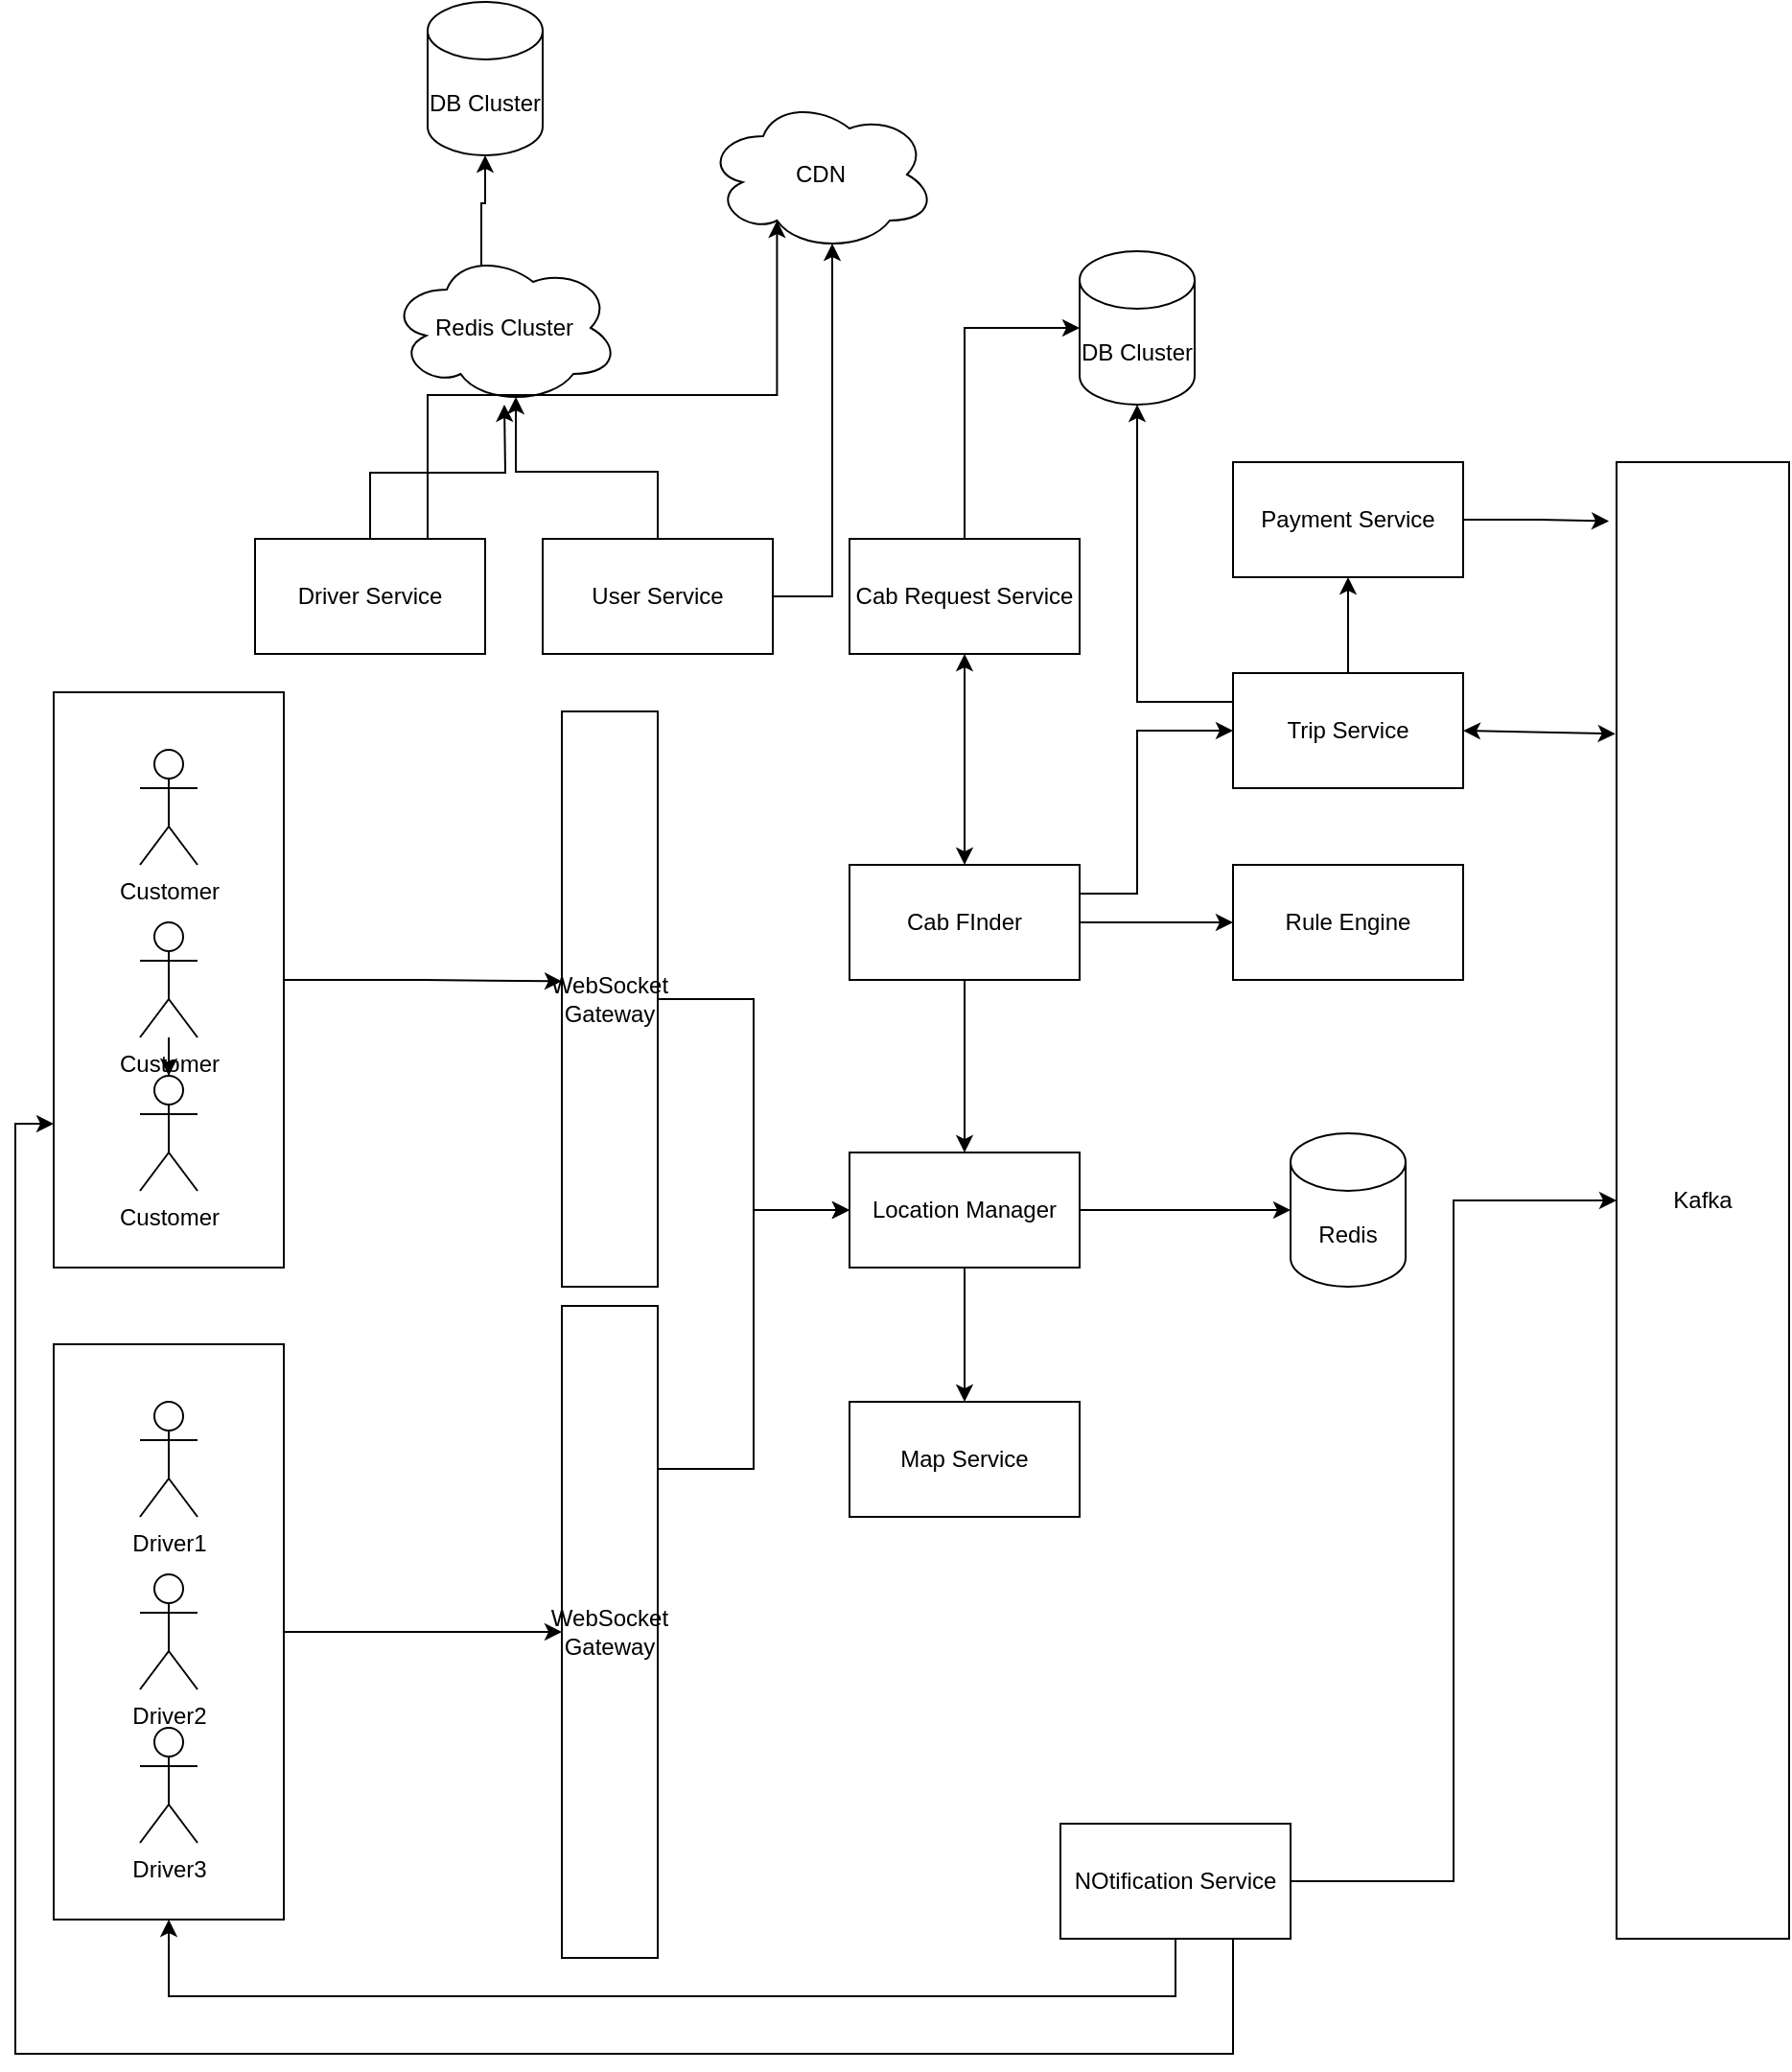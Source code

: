 <mxfile version="22.1.17" type="github">
  <diagram name="Page-1" id="OVm1V5rvUiN5_n777IS2">
    <mxGraphModel dx="1858" dy="1692" grid="1" gridSize="10" guides="1" tooltips="1" connect="1" arrows="1" fold="1" page="1" pageScale="1" pageWidth="850" pageHeight="1100" math="0" shadow="0">
      <root>
        <mxCell id="0" />
        <mxCell id="1" parent="0" />
        <mxCell id="6h84PF4SdJqPQpqpmfc6-9" style="edgeStyle=orthogonalEdgeStyle;rounded=0;orthogonalLoop=1;jettySize=auto;html=1;exitX=1;exitY=0.5;exitDx=0;exitDy=0;entryX=0;entryY=0.5;entryDx=0;entryDy=0;" parent="1" source="6h84PF4SdJqPQpqpmfc6-5" target="6h84PF4SdJqPQpqpmfc6-8" edge="1">
          <mxGeometry relative="1" as="geometry" />
        </mxCell>
        <mxCell id="6h84PF4SdJqPQpqpmfc6-5" value="" style="rounded=0;whiteSpace=wrap;html=1;" parent="1" vertex="1">
          <mxGeometry x="25" y="180" width="120" height="300" as="geometry" />
        </mxCell>
        <mxCell id="6h84PF4SdJqPQpqpmfc6-2" value="Driver2" style="shape=umlActor;verticalLabelPosition=bottom;verticalAlign=top;html=1;outlineConnect=0;" parent="1" vertex="1">
          <mxGeometry x="70" y="300" width="30" height="60" as="geometry" />
        </mxCell>
        <mxCell id="6h84PF4SdJqPQpqpmfc6-3" value="Driver1" style="shape=umlActor;verticalLabelPosition=bottom;verticalAlign=top;html=1;outlineConnect=0;" parent="1" vertex="1">
          <mxGeometry x="70" y="210" width="30" height="60" as="geometry" />
        </mxCell>
        <mxCell id="6h84PF4SdJqPQpqpmfc6-4" value="Driver3" style="shape=umlActor;verticalLabelPosition=bottom;verticalAlign=top;html=1;outlineConnect=0;" parent="1" vertex="1">
          <mxGeometry x="70" y="380" width="30" height="60" as="geometry" />
        </mxCell>
        <mxCell id="6h84PF4SdJqPQpqpmfc6-27" style="edgeStyle=orthogonalEdgeStyle;rounded=0;orthogonalLoop=1;jettySize=auto;html=1;exitX=1;exitY=0.25;exitDx=0;exitDy=0;entryX=0;entryY=0.5;entryDx=0;entryDy=0;" parent="1" source="6h84PF4SdJqPQpqpmfc6-8" target="6h84PF4SdJqPQpqpmfc6-22" edge="1">
          <mxGeometry relative="1" as="geometry" />
        </mxCell>
        <mxCell id="6h84PF4SdJqPQpqpmfc6-8" value="WebSocket Gateway" style="rounded=0;whiteSpace=wrap;html=1;" parent="1" vertex="1">
          <mxGeometry x="290" y="160" width="50" height="340" as="geometry" />
        </mxCell>
        <mxCell id="6h84PF4SdJqPQpqpmfc6-15" value="" style="rounded=0;whiteSpace=wrap;html=1;" parent="1" vertex="1">
          <mxGeometry x="25" y="-160" width="120" height="300" as="geometry" />
        </mxCell>
        <mxCell id="6h84PF4SdJqPQpqpmfc6-19" value="" style="edgeStyle=orthogonalEdgeStyle;rounded=0;orthogonalLoop=1;jettySize=auto;html=1;" parent="1" source="6h84PF4SdJqPQpqpmfc6-16" target="6h84PF4SdJqPQpqpmfc6-18" edge="1">
          <mxGeometry relative="1" as="geometry" />
        </mxCell>
        <mxCell id="6h84PF4SdJqPQpqpmfc6-16" value="Customer" style="shape=umlActor;verticalLabelPosition=bottom;verticalAlign=top;html=1;outlineConnect=0;" parent="1" vertex="1">
          <mxGeometry x="70" y="-40" width="30" height="60" as="geometry" />
        </mxCell>
        <mxCell id="6h84PF4SdJqPQpqpmfc6-17" value="Customer" style="shape=umlActor;verticalLabelPosition=bottom;verticalAlign=top;html=1;outlineConnect=0;" parent="1" vertex="1">
          <mxGeometry x="70" y="-130" width="30" height="60" as="geometry" />
        </mxCell>
        <mxCell id="6h84PF4SdJqPQpqpmfc6-18" value="Customer" style="shape=umlActor;verticalLabelPosition=bottom;verticalAlign=top;html=1;outlineConnect=0;" parent="1" vertex="1">
          <mxGeometry x="70" y="40" width="30" height="60" as="geometry" />
        </mxCell>
        <mxCell id="6h84PF4SdJqPQpqpmfc6-24" style="edgeStyle=orthogonalEdgeStyle;rounded=0;orthogonalLoop=1;jettySize=auto;html=1;exitX=1;exitY=0.5;exitDx=0;exitDy=0;entryX=0;entryY=0.5;entryDx=0;entryDy=0;" parent="1" source="6h84PF4SdJqPQpqpmfc6-20" target="6h84PF4SdJqPQpqpmfc6-22" edge="1">
          <mxGeometry relative="1" as="geometry" />
        </mxCell>
        <mxCell id="6h84PF4SdJqPQpqpmfc6-20" value="WebSocket Gateway" style="rounded=0;whiteSpace=wrap;html=1;" parent="1" vertex="1">
          <mxGeometry x="290" y="-150" width="50" height="300" as="geometry" />
        </mxCell>
        <mxCell id="6h84PF4SdJqPQpqpmfc6-21" style="edgeStyle=orthogonalEdgeStyle;rounded=0;orthogonalLoop=1;jettySize=auto;html=1;exitX=1;exitY=0.5;exitDx=0;exitDy=0;entryX=0;entryY=0.469;entryDx=0;entryDy=0;entryPerimeter=0;" parent="1" source="6h84PF4SdJqPQpqpmfc6-15" target="6h84PF4SdJqPQpqpmfc6-20" edge="1">
          <mxGeometry relative="1" as="geometry" />
        </mxCell>
        <mxCell id="6h84PF4SdJqPQpqpmfc6-28" style="edgeStyle=orthogonalEdgeStyle;rounded=0;orthogonalLoop=1;jettySize=auto;html=1;exitX=0.5;exitY=1;exitDx=0;exitDy=0;entryX=0.5;entryY=0;entryDx=0;entryDy=0;" parent="1" source="6h84PF4SdJqPQpqpmfc6-22" target="6h84PF4SdJqPQpqpmfc6-23" edge="1">
          <mxGeometry relative="1" as="geometry" />
        </mxCell>
        <mxCell id="6h84PF4SdJqPQpqpmfc6-22" value="Location Manager" style="rounded=0;whiteSpace=wrap;html=1;" parent="1" vertex="1">
          <mxGeometry x="440" y="80" width="120" height="60" as="geometry" />
        </mxCell>
        <mxCell id="6h84PF4SdJqPQpqpmfc6-23" value="Map Service" style="rounded=0;whiteSpace=wrap;html=1;" parent="1" vertex="1">
          <mxGeometry x="440" y="210" width="120" height="60" as="geometry" />
        </mxCell>
        <mxCell id="6h84PF4SdJqPQpqpmfc6-29" value="Redis" style="shape=cylinder3;whiteSpace=wrap;html=1;boundedLbl=1;backgroundOutline=1;size=15;" parent="1" vertex="1">
          <mxGeometry x="670" y="70" width="60" height="80" as="geometry" />
        </mxCell>
        <mxCell id="6h84PF4SdJqPQpqpmfc6-30" style="edgeStyle=orthogonalEdgeStyle;rounded=0;orthogonalLoop=1;jettySize=auto;html=1;exitX=1;exitY=0.5;exitDx=0;exitDy=0;entryX=0;entryY=0.5;entryDx=0;entryDy=0;entryPerimeter=0;" parent="1" source="6h84PF4SdJqPQpqpmfc6-22" target="6h84PF4SdJqPQpqpmfc6-29" edge="1">
          <mxGeometry relative="1" as="geometry" />
        </mxCell>
        <mxCell id="6h84PF4SdJqPQpqpmfc6-33" style="edgeStyle=orthogonalEdgeStyle;rounded=0;orthogonalLoop=1;jettySize=auto;html=1;exitX=0.5;exitY=1;exitDx=0;exitDy=0;entryX=0.5;entryY=0;entryDx=0;entryDy=0;" parent="1" source="6h84PF4SdJqPQpqpmfc6-31" target="6h84PF4SdJqPQpqpmfc6-22" edge="1">
          <mxGeometry relative="1" as="geometry" />
        </mxCell>
        <mxCell id="6h84PF4SdJqPQpqpmfc6-34" style="edgeStyle=orthogonalEdgeStyle;rounded=0;orthogonalLoop=1;jettySize=auto;html=1;exitX=1;exitY=0.5;exitDx=0;exitDy=0;" parent="1" source="6h84PF4SdJqPQpqpmfc6-31" target="6h84PF4SdJqPQpqpmfc6-35" edge="1">
          <mxGeometry relative="1" as="geometry">
            <mxPoint x="640" y="-90" as="targetPoint" />
          </mxGeometry>
        </mxCell>
        <mxCell id="6h84PF4SdJqPQpqpmfc6-41" style="edgeStyle=orthogonalEdgeStyle;rounded=0;orthogonalLoop=1;jettySize=auto;html=1;exitX=1;exitY=0.25;exitDx=0;exitDy=0;entryX=0;entryY=0.5;entryDx=0;entryDy=0;" parent="1" source="6h84PF4SdJqPQpqpmfc6-31" target="6h84PF4SdJqPQpqpmfc6-40" edge="1">
          <mxGeometry relative="1" as="geometry">
            <Array as="points">
              <mxPoint x="590" y="-55" />
              <mxPoint x="590" y="-140" />
            </Array>
          </mxGeometry>
        </mxCell>
        <mxCell id="6h84PF4SdJqPQpqpmfc6-31" value="Cab FInder" style="rounded=0;whiteSpace=wrap;html=1;" parent="1" vertex="1">
          <mxGeometry x="440" y="-70" width="120" height="60" as="geometry" />
        </mxCell>
        <mxCell id="6h84PF4SdJqPQpqpmfc6-32" value="Cab Request Service" style="rounded=0;whiteSpace=wrap;html=1;" parent="1" vertex="1">
          <mxGeometry x="440" y="-240" width="120" height="60" as="geometry" />
        </mxCell>
        <mxCell id="6h84PF4SdJqPQpqpmfc6-35" value="Rule Engine" style="rounded=0;whiteSpace=wrap;html=1;" parent="1" vertex="1">
          <mxGeometry x="640" y="-70" width="120" height="60" as="geometry" />
        </mxCell>
        <mxCell id="6h84PF4SdJqPQpqpmfc6-39" value="" style="endArrow=classic;startArrow=classic;html=1;rounded=0;entryX=0.5;entryY=1;entryDx=0;entryDy=0;" parent="1" source="6h84PF4SdJqPQpqpmfc6-31" target="6h84PF4SdJqPQpqpmfc6-32" edge="1">
          <mxGeometry width="50" height="50" relative="1" as="geometry">
            <mxPoint x="380" y="10" as="sourcePoint" />
            <mxPoint x="430" y="-40" as="targetPoint" />
          </mxGeometry>
        </mxCell>
        <mxCell id="6h84PF4SdJqPQpqpmfc6-54" style="edgeStyle=orthogonalEdgeStyle;rounded=0;orthogonalLoop=1;jettySize=auto;html=1;exitX=0.5;exitY=0;exitDx=0;exitDy=0;entryX=0.5;entryY=1;entryDx=0;entryDy=0;" parent="1" source="6h84PF4SdJqPQpqpmfc6-40" target="6h84PF4SdJqPQpqpmfc6-53" edge="1">
          <mxGeometry relative="1" as="geometry" />
        </mxCell>
        <mxCell id="6h84PF4SdJqPQpqpmfc6-40" value="Trip Service" style="rounded=0;whiteSpace=wrap;html=1;" parent="1" vertex="1">
          <mxGeometry x="640" y="-170" width="120" height="60" as="geometry" />
        </mxCell>
        <mxCell id="6h84PF4SdJqPQpqpmfc6-42" value="DB Cluster" style="shape=cylinder3;whiteSpace=wrap;html=1;boundedLbl=1;backgroundOutline=1;size=15;" parent="1" vertex="1">
          <mxGeometry x="560" y="-390" width="60" height="80" as="geometry" />
        </mxCell>
        <mxCell id="6h84PF4SdJqPQpqpmfc6-44" value="Kafka" style="rounded=0;whiteSpace=wrap;html=1;" parent="1" vertex="1">
          <mxGeometry x="840" y="-280" width="90" height="770" as="geometry" />
        </mxCell>
        <mxCell id="6h84PF4SdJqPQpqpmfc6-47" style="edgeStyle=orthogonalEdgeStyle;rounded=0;orthogonalLoop=1;jettySize=auto;html=1;exitX=1;exitY=0.5;exitDx=0;exitDy=0;" parent="1" source="6h84PF4SdJqPQpqpmfc6-45" target="6h84PF4SdJqPQpqpmfc6-44" edge="1">
          <mxGeometry relative="1" as="geometry" />
        </mxCell>
        <mxCell id="6h84PF4SdJqPQpqpmfc6-48" style="edgeStyle=orthogonalEdgeStyle;rounded=0;orthogonalLoop=1;jettySize=auto;html=1;entryX=0.5;entryY=1;entryDx=0;entryDy=0;" parent="1" source="6h84PF4SdJqPQpqpmfc6-45" target="6h84PF4SdJqPQpqpmfc6-5" edge="1">
          <mxGeometry relative="1" as="geometry">
            <Array as="points">
              <mxPoint x="610" y="520" />
              <mxPoint x="85" y="520" />
            </Array>
          </mxGeometry>
        </mxCell>
        <mxCell id="6h84PF4SdJqPQpqpmfc6-50" style="edgeStyle=orthogonalEdgeStyle;rounded=0;orthogonalLoop=1;jettySize=auto;html=1;exitX=0.75;exitY=1;exitDx=0;exitDy=0;entryX=0;entryY=0.75;entryDx=0;entryDy=0;" parent="1" source="6h84PF4SdJqPQpqpmfc6-45" target="6h84PF4SdJqPQpqpmfc6-15" edge="1">
          <mxGeometry relative="1" as="geometry">
            <Array as="points">
              <mxPoint x="640" y="550" />
              <mxPoint x="5" y="550" />
              <mxPoint x="5" y="65" />
            </Array>
          </mxGeometry>
        </mxCell>
        <mxCell id="6h84PF4SdJqPQpqpmfc6-45" value="NOtification Service" style="rounded=0;whiteSpace=wrap;html=1;" parent="1" vertex="1">
          <mxGeometry x="550" y="430" width="120" height="60" as="geometry" />
        </mxCell>
        <mxCell id="6h84PF4SdJqPQpqpmfc6-53" value="Payment Service" style="rounded=0;whiteSpace=wrap;html=1;" parent="1" vertex="1">
          <mxGeometry x="640" y="-280" width="120" height="60" as="geometry" />
        </mxCell>
        <mxCell id="6h84PF4SdJqPQpqpmfc6-55" style="edgeStyle=orthogonalEdgeStyle;rounded=0;orthogonalLoop=1;jettySize=auto;html=1;exitX=1;exitY=0.5;exitDx=0;exitDy=0;entryX=-0.044;entryY=0.04;entryDx=0;entryDy=0;entryPerimeter=0;" parent="1" source="6h84PF4SdJqPQpqpmfc6-53" target="6h84PF4SdJqPQpqpmfc6-44" edge="1">
          <mxGeometry relative="1" as="geometry" />
        </mxCell>
        <mxCell id="6h84PF4SdJqPQpqpmfc6-56" style="edgeStyle=orthogonalEdgeStyle;rounded=0;orthogonalLoop=1;jettySize=auto;html=1;exitX=0;exitY=0.25;exitDx=0;exitDy=0;entryX=0.5;entryY=1;entryDx=0;entryDy=0;entryPerimeter=0;" parent="1" source="6h84PF4SdJqPQpqpmfc6-40" target="6h84PF4SdJqPQpqpmfc6-42" edge="1">
          <mxGeometry relative="1" as="geometry" />
        </mxCell>
        <mxCell id="6h84PF4SdJqPQpqpmfc6-57" value="User Service" style="rounded=0;whiteSpace=wrap;html=1;" parent="1" vertex="1">
          <mxGeometry x="280" y="-240" width="120" height="60" as="geometry" />
        </mxCell>
        <mxCell id="6h84PF4SdJqPQpqpmfc6-62" style="edgeStyle=orthogonalEdgeStyle;rounded=0;orthogonalLoop=1;jettySize=auto;html=1;exitX=0.5;exitY=0;exitDx=0;exitDy=0;" parent="1" source="6h84PF4SdJqPQpqpmfc6-58" edge="1">
          <mxGeometry relative="1" as="geometry">
            <mxPoint x="260" y="-310" as="targetPoint" />
          </mxGeometry>
        </mxCell>
        <mxCell id="6h84PF4SdJqPQpqpmfc6-58" value="Driver Service" style="rounded=0;whiteSpace=wrap;html=1;" parent="1" vertex="1">
          <mxGeometry x="130" y="-240" width="120" height="60" as="geometry" />
        </mxCell>
        <mxCell id="6h84PF4SdJqPQpqpmfc6-59" value="DB Cluster" style="shape=cylinder3;whiteSpace=wrap;html=1;boundedLbl=1;backgroundOutline=1;size=15;" parent="1" vertex="1">
          <mxGeometry x="220" y="-520" width="60" height="80" as="geometry" />
        </mxCell>
        <mxCell id="6h84PF4SdJqPQpqpmfc6-60" value="Redis Cluster" style="ellipse;shape=cloud;whiteSpace=wrap;html=1;" parent="1" vertex="1">
          <mxGeometry x="200" y="-390" width="120" height="80" as="geometry" />
        </mxCell>
        <mxCell id="6h84PF4SdJqPQpqpmfc6-61" style="edgeStyle=orthogonalEdgeStyle;rounded=0;orthogonalLoop=1;jettySize=auto;html=1;exitX=0.5;exitY=0;exitDx=0;exitDy=0;entryX=0.55;entryY=0.95;entryDx=0;entryDy=0;entryPerimeter=0;" parent="1" source="6h84PF4SdJqPQpqpmfc6-57" target="6h84PF4SdJqPQpqpmfc6-60" edge="1">
          <mxGeometry relative="1" as="geometry" />
        </mxCell>
        <mxCell id="6h84PF4SdJqPQpqpmfc6-63" style="edgeStyle=orthogonalEdgeStyle;rounded=0;orthogonalLoop=1;jettySize=auto;html=1;exitX=0.4;exitY=0.1;exitDx=0;exitDy=0;exitPerimeter=0;entryX=0.5;entryY=1;entryDx=0;entryDy=0;entryPerimeter=0;" parent="1" source="6h84PF4SdJqPQpqpmfc6-60" target="6h84PF4SdJqPQpqpmfc6-59" edge="1">
          <mxGeometry relative="1" as="geometry" />
        </mxCell>
        <mxCell id="6h84PF4SdJqPQpqpmfc6-64" style="edgeStyle=orthogonalEdgeStyle;rounded=0;orthogonalLoop=1;jettySize=auto;html=1;exitX=0.5;exitY=0;exitDx=0;exitDy=0;entryX=0;entryY=0.5;entryDx=0;entryDy=0;entryPerimeter=0;" parent="1" source="6h84PF4SdJqPQpqpmfc6-32" target="6h84PF4SdJqPQpqpmfc6-42" edge="1">
          <mxGeometry relative="1" as="geometry" />
        </mxCell>
        <mxCell id="6h84PF4SdJqPQpqpmfc6-65" value="" style="endArrow=classic;startArrow=classic;html=1;rounded=0;entryX=-0.007;entryY=0.184;entryDx=0;entryDy=0;entryPerimeter=0;exitX=1;exitY=0.5;exitDx=0;exitDy=0;" parent="1" source="6h84PF4SdJqPQpqpmfc6-40" target="6h84PF4SdJqPQpqpmfc6-44" edge="1">
          <mxGeometry width="50" height="50" relative="1" as="geometry">
            <mxPoint x="380" y="-10" as="sourcePoint" />
            <mxPoint x="430" y="-60" as="targetPoint" />
          </mxGeometry>
        </mxCell>
        <mxCell id="AVTp5YEo3XU99YIu9irE-1" value="CDN" style="ellipse;shape=cloud;whiteSpace=wrap;html=1;" vertex="1" parent="1">
          <mxGeometry x="365" y="-470" width="120" height="80" as="geometry" />
        </mxCell>
        <mxCell id="AVTp5YEo3XU99YIu9irE-2" style="edgeStyle=orthogonalEdgeStyle;rounded=0;orthogonalLoop=1;jettySize=auto;html=1;exitX=1;exitY=0.5;exitDx=0;exitDy=0;entryX=0.55;entryY=0.95;entryDx=0;entryDy=0;entryPerimeter=0;" edge="1" parent="1" source="6h84PF4SdJqPQpqpmfc6-57" target="AVTp5YEo3XU99YIu9irE-1">
          <mxGeometry relative="1" as="geometry" />
        </mxCell>
        <mxCell id="AVTp5YEo3XU99YIu9irE-3" style="edgeStyle=orthogonalEdgeStyle;rounded=0;orthogonalLoop=1;jettySize=auto;html=1;exitX=0.75;exitY=0;exitDx=0;exitDy=0;entryX=0.31;entryY=0.8;entryDx=0;entryDy=0;entryPerimeter=0;" edge="1" parent="1" source="6h84PF4SdJqPQpqpmfc6-58" target="AVTp5YEo3XU99YIu9irE-1">
          <mxGeometry relative="1" as="geometry" />
        </mxCell>
      </root>
    </mxGraphModel>
  </diagram>
</mxfile>
